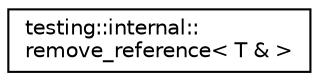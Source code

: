 digraph "Graphical Class Hierarchy"
{
  edge [fontname="Helvetica",fontsize="10",labelfontname="Helvetica",labelfontsize="10"];
  node [fontname="Helvetica",fontsize="10",shape=record];
  rankdir="LR";
  Node0 [label="testing::internal::\lremove_reference\< T & \>",height=0.2,width=0.4,color="black", fillcolor="white", style="filled",URL="$structtesting_1_1internal_1_1remove__reference_3_01T_01_6_01_4.html"];
}
